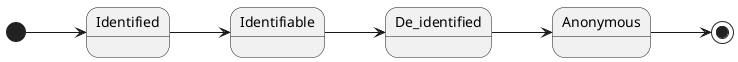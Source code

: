 @startuml
left to right direction
[*] --> Identified
Identified --> Identifiable
Identifiable --> De_identified
De_identified --> Anonymous
Anonymous --> [*]
@enduml
